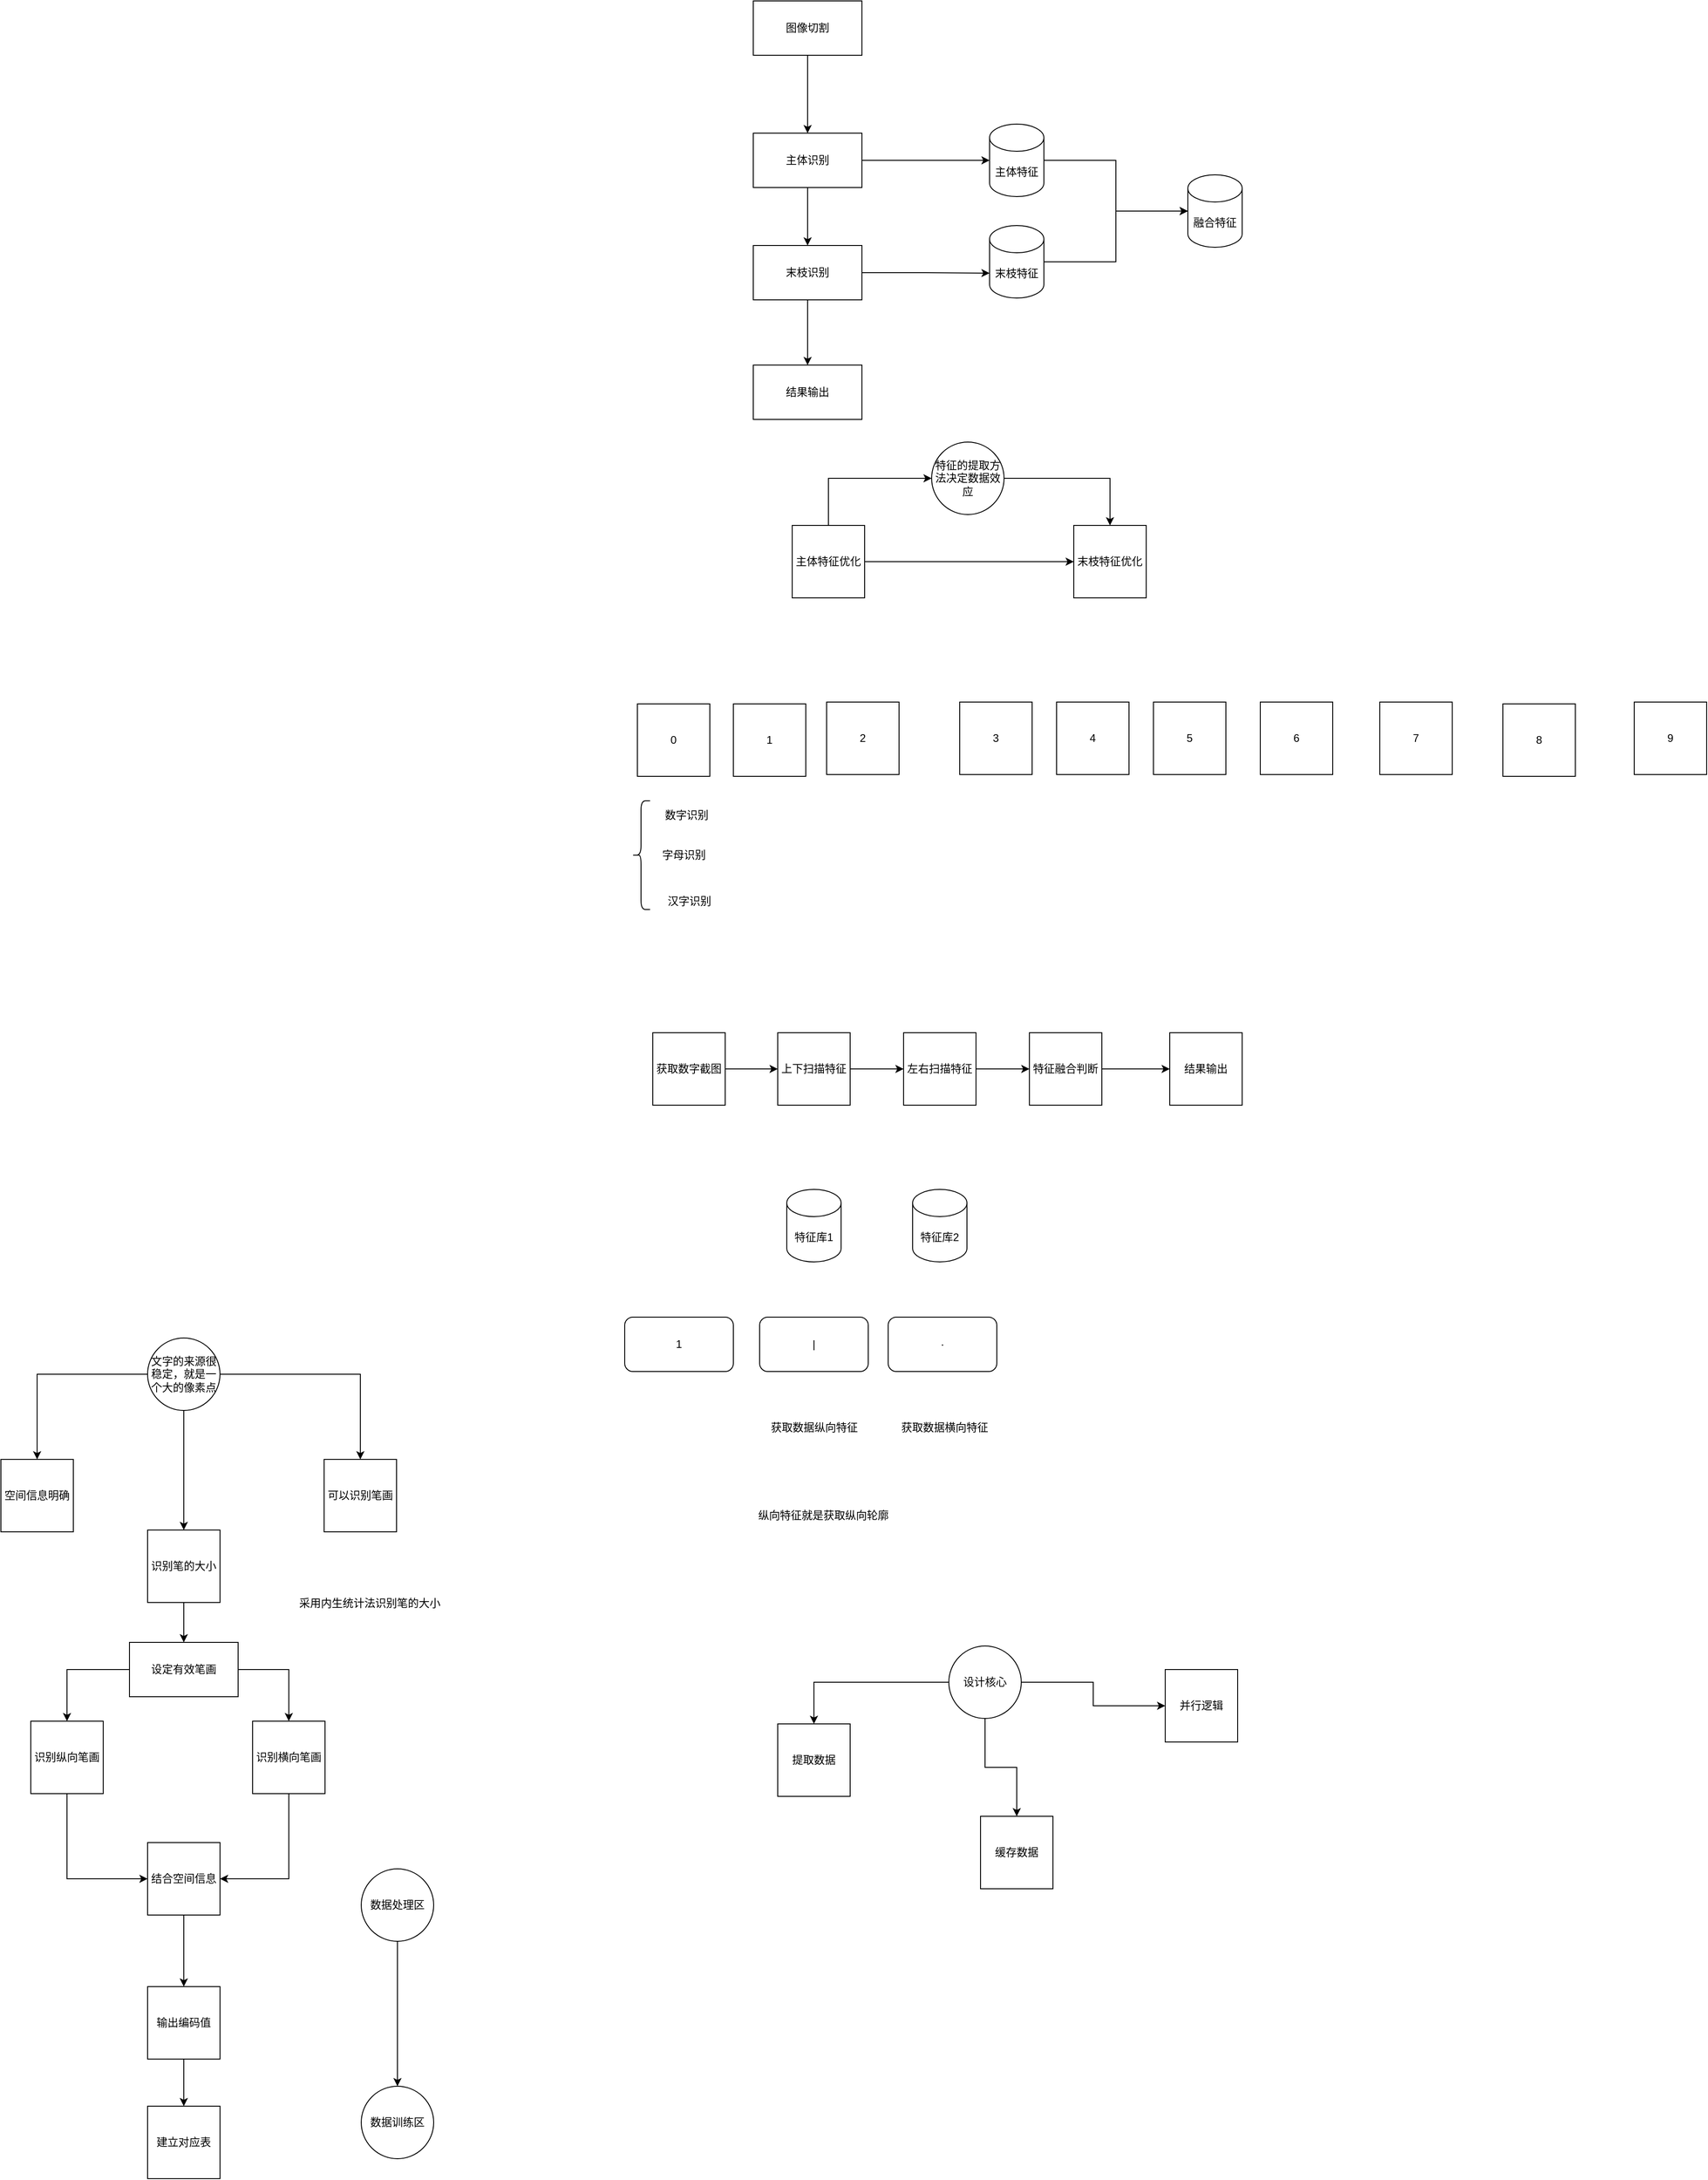 <mxfile version="18.0.6" type="device" pages="3"><diagram id="HrKo_eKujefO3dNRXb7b" name="flow1"><mxGraphModel dx="1865" dy="649" grid="0" gridSize="10" guides="1" tooltips="1" connect="1" arrows="1" fold="1" page="1" pageScale="1" pageWidth="827" pageHeight="1169" math="0" shadow="0"><root><mxCell id="0"/><mxCell id="1" parent="0"/><mxCell id="pTu0cqNVbtgHQEgLQi1e-3" style="edgeStyle=orthogonalEdgeStyle;rounded=0;orthogonalLoop=1;jettySize=auto;html=1;exitX=0.5;exitY=1;exitDx=0;exitDy=0;" parent="1" source="pTu0cqNVbtgHQEgLQi1e-1" target="pTu0cqNVbtgHQEgLQi1e-2" edge="1"><mxGeometry relative="1" as="geometry"/></mxCell><mxCell id="pTu0cqNVbtgHQEgLQi1e-1" value="图像切割" style="rounded=0;whiteSpace=wrap;html=1;" parent="1" vertex="1"><mxGeometry x="140" y="58" width="120" height="60" as="geometry"/></mxCell><mxCell id="pTu0cqNVbtgHQEgLQi1e-5" style="edgeStyle=orthogonalEdgeStyle;rounded=0;orthogonalLoop=1;jettySize=auto;html=1;exitX=0.5;exitY=1;exitDx=0;exitDy=0;" parent="1" source="pTu0cqNVbtgHQEgLQi1e-2" target="pTu0cqNVbtgHQEgLQi1e-4" edge="1"><mxGeometry relative="1" as="geometry"/></mxCell><mxCell id="pTu0cqNVbtgHQEgLQi1e-9" style="edgeStyle=orthogonalEdgeStyle;rounded=0;orthogonalLoop=1;jettySize=auto;html=1;exitX=1;exitY=0.5;exitDx=0;exitDy=0;" parent="1" source="pTu0cqNVbtgHQEgLQi1e-2" target="pTu0cqNVbtgHQEgLQi1e-8" edge="1"><mxGeometry relative="1" as="geometry"/></mxCell><mxCell id="pTu0cqNVbtgHQEgLQi1e-2" value="主体识别" style="rounded=0;whiteSpace=wrap;html=1;" parent="1" vertex="1"><mxGeometry x="140" y="204" width="120" height="60" as="geometry"/></mxCell><mxCell id="pTu0cqNVbtgHQEgLQi1e-7" style="edgeStyle=orthogonalEdgeStyle;rounded=0;orthogonalLoop=1;jettySize=auto;html=1;exitX=0.5;exitY=1;exitDx=0;exitDy=0;" parent="1" source="pTu0cqNVbtgHQEgLQi1e-4" target="pTu0cqNVbtgHQEgLQi1e-6" edge="1"><mxGeometry relative="1" as="geometry"/></mxCell><mxCell id="pTu0cqNVbtgHQEgLQi1e-11" style="edgeStyle=orthogonalEdgeStyle;rounded=0;orthogonalLoop=1;jettySize=auto;html=1;exitX=1;exitY=0.5;exitDx=0;exitDy=0;entryX=0;entryY=0;entryDx=0;entryDy=52.5;entryPerimeter=0;" parent="1" source="pTu0cqNVbtgHQEgLQi1e-4" target="pTu0cqNVbtgHQEgLQi1e-10" edge="1"><mxGeometry relative="1" as="geometry"/></mxCell><mxCell id="pTu0cqNVbtgHQEgLQi1e-4" value="末枝识别" style="rounded=0;whiteSpace=wrap;html=1;" parent="1" vertex="1"><mxGeometry x="140" y="328" width="120" height="60" as="geometry"/></mxCell><mxCell id="pTu0cqNVbtgHQEgLQi1e-6" value="结果输出" style="rounded=0;whiteSpace=wrap;html=1;" parent="1" vertex="1"><mxGeometry x="140" y="460" width="120" height="60" as="geometry"/></mxCell><mxCell id="pTu0cqNVbtgHQEgLQi1e-13" style="edgeStyle=orthogonalEdgeStyle;rounded=0;orthogonalLoop=1;jettySize=auto;html=1;exitX=1;exitY=0.5;exitDx=0;exitDy=0;exitPerimeter=0;" parent="1" source="pTu0cqNVbtgHQEgLQi1e-8" target="pTu0cqNVbtgHQEgLQi1e-12" edge="1"><mxGeometry relative="1" as="geometry"/></mxCell><mxCell id="pTu0cqNVbtgHQEgLQi1e-8" value="主体特征" style="shape=cylinder3;whiteSpace=wrap;html=1;boundedLbl=1;backgroundOutline=1;size=15;" parent="1" vertex="1"><mxGeometry x="401" y="194" width="60" height="80" as="geometry"/></mxCell><mxCell id="pTu0cqNVbtgHQEgLQi1e-14" style="edgeStyle=orthogonalEdgeStyle;rounded=0;orthogonalLoop=1;jettySize=auto;html=1;exitX=1;exitY=0.5;exitDx=0;exitDy=0;exitPerimeter=0;" parent="1" source="pTu0cqNVbtgHQEgLQi1e-10" target="pTu0cqNVbtgHQEgLQi1e-12" edge="1"><mxGeometry relative="1" as="geometry"/></mxCell><mxCell id="pTu0cqNVbtgHQEgLQi1e-10" value="末枝特征" style="shape=cylinder3;whiteSpace=wrap;html=1;boundedLbl=1;backgroundOutline=1;size=15;" parent="1" vertex="1"><mxGeometry x="401" y="306" width="60" height="80" as="geometry"/></mxCell><mxCell id="pTu0cqNVbtgHQEgLQi1e-12" value="融合特征" style="shape=cylinder3;whiteSpace=wrap;html=1;boundedLbl=1;backgroundOutline=1;size=15;" parent="1" vertex="1"><mxGeometry x="620" y="250" width="60" height="80" as="geometry"/></mxCell><mxCell id="pTu0cqNVbtgHQEgLQi1e-17" style="edgeStyle=orthogonalEdgeStyle;rounded=0;orthogonalLoop=1;jettySize=auto;html=1;exitX=1;exitY=0.5;exitDx=0;exitDy=0;" parent="1" source="pTu0cqNVbtgHQEgLQi1e-15" target="pTu0cqNVbtgHQEgLQi1e-16" edge="1"><mxGeometry relative="1" as="geometry"/></mxCell><mxCell id="pTu0cqNVbtgHQEgLQi1e-20" style="edgeStyle=orthogonalEdgeStyle;rounded=0;orthogonalLoop=1;jettySize=auto;html=1;exitX=0.5;exitY=0;exitDx=0;exitDy=0;entryX=0;entryY=0.5;entryDx=0;entryDy=0;" parent="1" source="pTu0cqNVbtgHQEgLQi1e-15" target="pTu0cqNVbtgHQEgLQi1e-18" edge="1"><mxGeometry relative="1" as="geometry"/></mxCell><mxCell id="pTu0cqNVbtgHQEgLQi1e-15" value="主体特征优化" style="whiteSpace=wrap;html=1;aspect=fixed;" parent="1" vertex="1"><mxGeometry x="183" y="637" width="80" height="80" as="geometry"/></mxCell><mxCell id="pTu0cqNVbtgHQEgLQi1e-16" value="末枝特征优化" style="whiteSpace=wrap;html=1;aspect=fixed;" parent="1" vertex="1"><mxGeometry x="494" y="637" width="80" height="80" as="geometry"/></mxCell><mxCell id="pTu0cqNVbtgHQEgLQi1e-21" style="edgeStyle=orthogonalEdgeStyle;rounded=0;orthogonalLoop=1;jettySize=auto;html=1;exitX=1;exitY=0.5;exitDx=0;exitDy=0;entryX=0.5;entryY=0;entryDx=0;entryDy=0;" parent="1" source="pTu0cqNVbtgHQEgLQi1e-18" target="pTu0cqNVbtgHQEgLQi1e-16" edge="1"><mxGeometry relative="1" as="geometry"/></mxCell><mxCell id="pTu0cqNVbtgHQEgLQi1e-18" value="特征的提取方法决定数据效应" style="ellipse;whiteSpace=wrap;html=1;aspect=fixed;" parent="1" vertex="1"><mxGeometry x="337" y="545" width="80" height="80" as="geometry"/></mxCell><mxCell id="pTu0cqNVbtgHQEgLQi1e-22" value="1" style="whiteSpace=wrap;html=1;aspect=fixed;" parent="1" vertex="1"><mxGeometry x="118" y="834" width="80" height="80" as="geometry"/></mxCell><mxCell id="pTu0cqNVbtgHQEgLQi1e-23" value="2" style="whiteSpace=wrap;html=1;aspect=fixed;" parent="1" vertex="1"><mxGeometry x="221" y="832" width="80" height="80" as="geometry"/></mxCell><mxCell id="pTu0cqNVbtgHQEgLQi1e-24" value="3" style="whiteSpace=wrap;html=1;aspect=fixed;" parent="1" vertex="1"><mxGeometry x="368" y="832" width="80" height="80" as="geometry"/></mxCell><mxCell id="pTu0cqNVbtgHQEgLQi1e-25" value="4" style="whiteSpace=wrap;html=1;aspect=fixed;" parent="1" vertex="1"><mxGeometry x="475" y="832" width="80" height="80" as="geometry"/></mxCell><mxCell id="pTu0cqNVbtgHQEgLQi1e-26" value="5" style="whiteSpace=wrap;html=1;aspect=fixed;" parent="1" vertex="1"><mxGeometry x="582" y="832" width="80" height="80" as="geometry"/></mxCell><mxCell id="pTu0cqNVbtgHQEgLQi1e-27" value="6" style="whiteSpace=wrap;html=1;aspect=fixed;" parent="1" vertex="1"><mxGeometry x="700" y="832" width="80" height="80" as="geometry"/></mxCell><mxCell id="pTu0cqNVbtgHQEgLQi1e-28" value="0" style="whiteSpace=wrap;html=1;aspect=fixed;" parent="1" vertex="1"><mxGeometry x="12" y="834" width="80" height="80" as="geometry"/></mxCell><mxCell id="pTu0cqNVbtgHQEgLQi1e-29" value="7" style="whiteSpace=wrap;html=1;aspect=fixed;" parent="1" vertex="1"><mxGeometry x="832" y="832" width="80" height="80" as="geometry"/></mxCell><mxCell id="pTu0cqNVbtgHQEgLQi1e-30" value="8" style="whiteSpace=wrap;html=1;aspect=fixed;" parent="1" vertex="1"><mxGeometry x="968" y="834" width="80" height="80" as="geometry"/></mxCell><mxCell id="pTu0cqNVbtgHQEgLQi1e-31" value="9" style="whiteSpace=wrap;html=1;aspect=fixed;" parent="1" vertex="1"><mxGeometry x="1113" y="832" width="80" height="80" as="geometry"/></mxCell><mxCell id="pTu0cqNVbtgHQEgLQi1e-32" value="" style="shape=curlyBracket;whiteSpace=wrap;html=1;rounded=1;" parent="1" vertex="1"><mxGeometry x="6" y="941" width="20" height="120" as="geometry"/></mxCell><mxCell id="pTu0cqNVbtgHQEgLQi1e-33" value="数字识别" style="text;html=1;align=center;verticalAlign=middle;resizable=0;points=[];autosize=1;strokeColor=none;fillColor=none;" parent="1" vertex="1"><mxGeometry x="37" y="948" width="58" height="18" as="geometry"/></mxCell><mxCell id="pTu0cqNVbtgHQEgLQi1e-34" value="字母识别" style="text;html=1;align=center;verticalAlign=middle;resizable=0;points=[];autosize=1;strokeColor=none;fillColor=none;" parent="1" vertex="1"><mxGeometry x="34" y="992" width="58" height="18" as="geometry"/></mxCell><mxCell id="pTu0cqNVbtgHQEgLQi1e-36" value="汉字识别" style="text;html=1;align=center;verticalAlign=middle;resizable=0;points=[];autosize=1;strokeColor=none;fillColor=none;" parent="1" vertex="1"><mxGeometry x="40" y="1043" width="58" height="18" as="geometry"/></mxCell><mxCell id="bWKh04MIni2WKhFBISRg-6" style="edgeStyle=orthogonalEdgeStyle;rounded=0;orthogonalLoop=1;jettySize=auto;html=1;exitX=1;exitY=0.5;exitDx=0;exitDy=0;" parent="1" source="bWKh04MIni2WKhFBISRg-1" target="bWKh04MIni2WKhFBISRg-2" edge="1"><mxGeometry relative="1" as="geometry"/></mxCell><mxCell id="bWKh04MIni2WKhFBISRg-1" value="获取数字截图" style="whiteSpace=wrap;html=1;aspect=fixed;" parent="1" vertex="1"><mxGeometry x="29" y="1197" width="80" height="80" as="geometry"/></mxCell><mxCell id="bWKh04MIni2WKhFBISRg-7" style="edgeStyle=orthogonalEdgeStyle;rounded=0;orthogonalLoop=1;jettySize=auto;html=1;exitX=1;exitY=0.5;exitDx=0;exitDy=0;" parent="1" source="bWKh04MIni2WKhFBISRg-2" target="bWKh04MIni2WKhFBISRg-3" edge="1"><mxGeometry relative="1" as="geometry"/></mxCell><mxCell id="bWKh04MIni2WKhFBISRg-2" value="上下扫描特征" style="whiteSpace=wrap;html=1;aspect=fixed;" parent="1" vertex="1"><mxGeometry x="167" y="1197" width="80" height="80" as="geometry"/></mxCell><mxCell id="bWKh04MIni2WKhFBISRg-8" style="edgeStyle=orthogonalEdgeStyle;rounded=0;orthogonalLoop=1;jettySize=auto;html=1;exitX=1;exitY=0.5;exitDx=0;exitDy=0;" parent="1" source="bWKh04MIni2WKhFBISRg-3" target="bWKh04MIni2WKhFBISRg-4" edge="1"><mxGeometry relative="1" as="geometry"/></mxCell><mxCell id="bWKh04MIni2WKhFBISRg-3" value="左右扫描特征" style="whiteSpace=wrap;html=1;aspect=fixed;" parent="1" vertex="1"><mxGeometry x="306" y="1197" width="80" height="80" as="geometry"/></mxCell><mxCell id="bWKh04MIni2WKhFBISRg-9" style="edgeStyle=orthogonalEdgeStyle;rounded=0;orthogonalLoop=1;jettySize=auto;html=1;exitX=1;exitY=0.5;exitDx=0;exitDy=0;" parent="1" source="bWKh04MIni2WKhFBISRg-4" target="bWKh04MIni2WKhFBISRg-5" edge="1"><mxGeometry relative="1" as="geometry"/></mxCell><mxCell id="bWKh04MIni2WKhFBISRg-4" value="特征融合判断" style="whiteSpace=wrap;html=1;aspect=fixed;" parent="1" vertex="1"><mxGeometry x="445" y="1197" width="80" height="80" as="geometry"/></mxCell><mxCell id="bWKh04MIni2WKhFBISRg-5" value="结果输出" style="whiteSpace=wrap;html=1;aspect=fixed;" parent="1" vertex="1"><mxGeometry x="600" y="1197" width="80" height="80" as="geometry"/></mxCell><mxCell id="bWKh04MIni2WKhFBISRg-10" value="特征库1" style="shape=cylinder3;whiteSpace=wrap;html=1;boundedLbl=1;backgroundOutline=1;size=15;" parent="1" vertex="1"><mxGeometry x="177" y="1370" width="60" height="80" as="geometry"/></mxCell><mxCell id="bWKh04MIni2WKhFBISRg-11" value="特征库2" style="shape=cylinder3;whiteSpace=wrap;html=1;boundedLbl=1;backgroundOutline=1;size=15;" parent="1" vertex="1"><mxGeometry x="316" y="1370" width="60" height="80" as="geometry"/></mxCell><mxCell id="bWKh04MIni2WKhFBISRg-12" value="1" style="rounded=1;whiteSpace=wrap;html=1;" parent="1" vertex="1"><mxGeometry x="-2" y="1511" width="120" height="60" as="geometry"/></mxCell><mxCell id="bWKh04MIni2WKhFBISRg-13" value="|" style="rounded=1;whiteSpace=wrap;html=1;" parent="1" vertex="1"><mxGeometry x="147" y="1511" width="120" height="60" as="geometry"/></mxCell><mxCell id="bWKh04MIni2WKhFBISRg-14" value="·" style="rounded=1;whiteSpace=wrap;html=1;" parent="1" vertex="1"><mxGeometry x="289" y="1511" width="120" height="60" as="geometry"/></mxCell><mxCell id="bWKh04MIni2WKhFBISRg-15" value="获取数据纵向特征" style="text;html=1;align=center;verticalAlign=middle;resizable=0;points=[];autosize=1;strokeColor=none;fillColor=none;" parent="1" vertex="1"><mxGeometry x="154" y="1624" width="106" height="18" as="geometry"/></mxCell><mxCell id="bWKh04MIni2WKhFBISRg-16" value="获取数据横向特征" style="text;html=1;align=center;verticalAlign=middle;resizable=0;points=[];autosize=1;strokeColor=none;fillColor=none;" parent="1" vertex="1"><mxGeometry x="298" y="1624" width="106" height="18" as="geometry"/></mxCell><mxCell id="bWKh04MIni2WKhFBISRg-18" value="纵向特征就是获取纵向轮廓" style="text;html=1;align=center;verticalAlign=middle;resizable=0;points=[];autosize=1;strokeColor=none;fillColor=none;" parent="1" vertex="1"><mxGeometry x="140" y="1721" width="154" height="18" as="geometry"/></mxCell><mxCell id="bWKh04MIni2WKhFBISRg-23" style="edgeStyle=orthogonalEdgeStyle;rounded=0;orthogonalLoop=1;jettySize=auto;html=1;exitX=0;exitY=0.5;exitDx=0;exitDy=0;" parent="1" source="bWKh04MIni2WKhFBISRg-19" target="bWKh04MIni2WKhFBISRg-20" edge="1"><mxGeometry relative="1" as="geometry"/></mxCell><mxCell id="bWKh04MIni2WKhFBISRg-24" style="edgeStyle=orthogonalEdgeStyle;rounded=0;orthogonalLoop=1;jettySize=auto;html=1;exitX=0.5;exitY=1;exitDx=0;exitDy=0;" parent="1" source="bWKh04MIni2WKhFBISRg-19" target="bWKh04MIni2WKhFBISRg-21" edge="1"><mxGeometry relative="1" as="geometry"/></mxCell><mxCell id="bWKh04MIni2WKhFBISRg-25" style="edgeStyle=orthogonalEdgeStyle;rounded=0;orthogonalLoop=1;jettySize=auto;html=1;exitX=1;exitY=0.5;exitDx=0;exitDy=0;" parent="1" source="bWKh04MIni2WKhFBISRg-19" target="bWKh04MIni2WKhFBISRg-22" edge="1"><mxGeometry relative="1" as="geometry"/></mxCell><mxCell id="bWKh04MIni2WKhFBISRg-19" value="设计核心" style="ellipse;whiteSpace=wrap;html=1;aspect=fixed;" parent="1" vertex="1"><mxGeometry x="356" y="1874" width="80" height="80" as="geometry"/></mxCell><mxCell id="bWKh04MIni2WKhFBISRg-20" value="提取数据" style="whiteSpace=wrap;html=1;aspect=fixed;" parent="1" vertex="1"><mxGeometry x="167" y="1960" width="80" height="80" as="geometry"/></mxCell><mxCell id="bWKh04MIni2WKhFBISRg-21" value="缓存数据" style="whiteSpace=wrap;html=1;aspect=fixed;" parent="1" vertex="1"><mxGeometry x="391" y="2062" width="80" height="80" as="geometry"/></mxCell><mxCell id="bWKh04MIni2WKhFBISRg-22" value="并行逻辑" style="whiteSpace=wrap;html=1;aspect=fixed;" parent="1" vertex="1"><mxGeometry x="595" y="1900" width="80" height="80" as="geometry"/></mxCell><mxCell id="iggQxtXUqD67wmLFIRMT-4" style="edgeStyle=orthogonalEdgeStyle;rounded=0;orthogonalLoop=1;jettySize=auto;html=1;exitX=0;exitY=0.5;exitDx=0;exitDy=0;" edge="1" parent="1" source="iggQxtXUqD67wmLFIRMT-1" target="iggQxtXUqD67wmLFIRMT-3"><mxGeometry relative="1" as="geometry"/></mxCell><mxCell id="iggQxtXUqD67wmLFIRMT-5" style="edgeStyle=orthogonalEdgeStyle;rounded=0;orthogonalLoop=1;jettySize=auto;html=1;exitX=1;exitY=0.5;exitDx=0;exitDy=0;entryX=0.5;entryY=0;entryDx=0;entryDy=0;" edge="1" parent="1" source="iggQxtXUqD67wmLFIRMT-1" target="iggQxtXUqD67wmLFIRMT-2"><mxGeometry relative="1" as="geometry"/></mxCell><mxCell id="iggQxtXUqD67wmLFIRMT-9" style="edgeStyle=orthogonalEdgeStyle;rounded=0;orthogonalLoop=1;jettySize=auto;html=1;exitX=0.5;exitY=1;exitDx=0;exitDy=0;" edge="1" parent="1" source="iggQxtXUqD67wmLFIRMT-1" target="iggQxtXUqD67wmLFIRMT-8"><mxGeometry relative="1" as="geometry"/></mxCell><mxCell id="iggQxtXUqD67wmLFIRMT-1" value="文字的来源很稳定，就是一个大的像素点" style="ellipse;whiteSpace=wrap;html=1;aspect=fixed;" vertex="1" parent="1"><mxGeometry x="-529" y="1534" width="80" height="80" as="geometry"/></mxCell><mxCell id="iggQxtXUqD67wmLFIRMT-2" value="可以识别笔画" style="whiteSpace=wrap;html=1;aspect=fixed;" vertex="1" parent="1"><mxGeometry x="-334" y="1668" width="80" height="80" as="geometry"/></mxCell><mxCell id="iggQxtXUqD67wmLFIRMT-3" value="空间信息明确" style="whiteSpace=wrap;html=1;aspect=fixed;" vertex="1" parent="1"><mxGeometry x="-691" y="1668" width="80" height="80" as="geometry"/></mxCell><mxCell id="iggQxtXUqD67wmLFIRMT-15" style="edgeStyle=orthogonalEdgeStyle;rounded=0;orthogonalLoop=1;jettySize=auto;html=1;exitX=0.5;exitY=1;exitDx=0;exitDy=0;entryX=0;entryY=0.5;entryDx=0;entryDy=0;" edge="1" parent="1" source="iggQxtXUqD67wmLFIRMT-6" target="iggQxtXUqD67wmLFIRMT-14"><mxGeometry relative="1" as="geometry"/></mxCell><mxCell id="iggQxtXUqD67wmLFIRMT-6" value="识别纵向笔画" style="whiteSpace=wrap;html=1;aspect=fixed;" vertex="1" parent="1"><mxGeometry x="-658" y="1957" width="80" height="80" as="geometry"/></mxCell><mxCell id="iggQxtXUqD67wmLFIRMT-16" style="edgeStyle=orthogonalEdgeStyle;rounded=0;orthogonalLoop=1;jettySize=auto;html=1;exitX=0.5;exitY=1;exitDx=0;exitDy=0;entryX=1;entryY=0.5;entryDx=0;entryDy=0;" edge="1" parent="1" source="iggQxtXUqD67wmLFIRMT-7" target="iggQxtXUqD67wmLFIRMT-14"><mxGeometry relative="1" as="geometry"/></mxCell><mxCell id="iggQxtXUqD67wmLFIRMT-7" value="识别横向笔画" style="whiteSpace=wrap;html=1;aspect=fixed;" vertex="1" parent="1"><mxGeometry x="-413" y="1957" width="80" height="80" as="geometry"/></mxCell><mxCell id="iggQxtXUqD67wmLFIRMT-11" style="edgeStyle=orthogonalEdgeStyle;rounded=0;orthogonalLoop=1;jettySize=auto;html=1;exitX=0.5;exitY=1;exitDx=0;exitDy=0;" edge="1" parent="1" source="iggQxtXUqD67wmLFIRMT-8" target="iggQxtXUqD67wmLFIRMT-10"><mxGeometry relative="1" as="geometry"/></mxCell><mxCell id="iggQxtXUqD67wmLFIRMT-8" value="识别笔的大小" style="whiteSpace=wrap;html=1;aspect=fixed;" vertex="1" parent="1"><mxGeometry x="-529" y="1746" width="80" height="80" as="geometry"/></mxCell><mxCell id="iggQxtXUqD67wmLFIRMT-12" style="edgeStyle=orthogonalEdgeStyle;rounded=0;orthogonalLoop=1;jettySize=auto;html=1;exitX=0;exitY=0.5;exitDx=0;exitDy=0;" edge="1" parent="1" source="iggQxtXUqD67wmLFIRMT-10" target="iggQxtXUqD67wmLFIRMT-6"><mxGeometry relative="1" as="geometry"/></mxCell><mxCell id="iggQxtXUqD67wmLFIRMT-13" style="edgeStyle=orthogonalEdgeStyle;rounded=0;orthogonalLoop=1;jettySize=auto;html=1;exitX=1;exitY=0.5;exitDx=0;exitDy=0;" edge="1" parent="1" source="iggQxtXUqD67wmLFIRMT-10" target="iggQxtXUqD67wmLFIRMT-7"><mxGeometry relative="1" as="geometry"/></mxCell><mxCell id="iggQxtXUqD67wmLFIRMT-10" value="设定有效笔画" style="rounded=0;whiteSpace=wrap;html=1;" vertex="1" parent="1"><mxGeometry x="-549" y="1870" width="120" height="60" as="geometry"/></mxCell><mxCell id="iggQxtXUqD67wmLFIRMT-19" style="edgeStyle=orthogonalEdgeStyle;rounded=0;orthogonalLoop=1;jettySize=auto;html=1;exitX=0.5;exitY=1;exitDx=0;exitDy=0;" edge="1" parent="1" source="iggQxtXUqD67wmLFIRMT-14" target="iggQxtXUqD67wmLFIRMT-17"><mxGeometry relative="1" as="geometry"/></mxCell><mxCell id="iggQxtXUqD67wmLFIRMT-14" value="结合空间信息" style="whiteSpace=wrap;html=1;aspect=fixed;" vertex="1" parent="1"><mxGeometry x="-529" y="2091" width="80" height="80" as="geometry"/></mxCell><mxCell id="iggQxtXUqD67wmLFIRMT-21" style="edgeStyle=orthogonalEdgeStyle;rounded=0;orthogonalLoop=1;jettySize=auto;html=1;exitX=0.5;exitY=1;exitDx=0;exitDy=0;entryX=0.5;entryY=0;entryDx=0;entryDy=0;" edge="1" parent="1" source="iggQxtXUqD67wmLFIRMT-17" target="iggQxtXUqD67wmLFIRMT-20"><mxGeometry relative="1" as="geometry"/></mxCell><mxCell id="iggQxtXUqD67wmLFIRMT-17" value="输出编码值" style="whiteSpace=wrap;html=1;aspect=fixed;" vertex="1" parent="1"><mxGeometry x="-529" y="2250" width="80" height="80" as="geometry"/></mxCell><mxCell id="iggQxtXUqD67wmLFIRMT-20" value="建立对应表" style="whiteSpace=wrap;html=1;aspect=fixed;" vertex="1" parent="1"><mxGeometry x="-529" y="2382" width="80" height="80" as="geometry"/></mxCell><mxCell id="iggQxtXUqD67wmLFIRMT-22" value="数据训练区" style="ellipse;whiteSpace=wrap;html=1;aspect=fixed;" vertex="1" parent="1"><mxGeometry x="-293" y="2360" width="80" height="80" as="geometry"/></mxCell><mxCell id="iggQxtXUqD67wmLFIRMT-24" style="edgeStyle=orthogonalEdgeStyle;rounded=0;orthogonalLoop=1;jettySize=auto;html=1;exitX=0.5;exitY=1;exitDx=0;exitDy=0;" edge="1" parent="1" source="iggQxtXUqD67wmLFIRMT-23" target="iggQxtXUqD67wmLFIRMT-22"><mxGeometry relative="1" as="geometry"/></mxCell><mxCell id="iggQxtXUqD67wmLFIRMT-23" value="数据处理区" style="ellipse;whiteSpace=wrap;html=1;aspect=fixed;" vertex="1" parent="1"><mxGeometry x="-293" y="2120" width="80" height="80" as="geometry"/></mxCell><mxCell id="iggQxtXUqD67wmLFIRMT-25" value="采用内生统计法识别笔的大小" style="text;html=1;align=center;verticalAlign=middle;resizable=0;points=[];autosize=1;strokeColor=none;fillColor=none;" vertex="1" parent="1"><mxGeometry x="-367" y="1818" width="166" height="18" as="geometry"/></mxCell></root></mxGraphModel></diagram><diagram id="DahIj4vTz0O3RCcRvH5f" name="flow2"><mxGraphModel dx="1038" dy="649" grid="0" gridSize="10" guides="1" tooltips="1" connect="1" arrows="1" fold="1" page="1" pageScale="1" pageWidth="827" pageHeight="1169" math="0" shadow="0"><root><mxCell id="6HHR4eenq_n9dRcyGoPN-0"/><mxCell id="6HHR4eenq_n9dRcyGoPN-1" parent="6HHR4eenq_n9dRcyGoPN-0"/></root></mxGraphModel></diagram><diagram id="D2pTne0WAuukNKCGSS-6" name="flow3"><mxGraphModel dx="1038" dy="649" grid="0" gridSize="10" guides="1" tooltips="1" connect="1" arrows="1" fold="1" page="1" pageScale="1" pageWidth="827" pageHeight="1169" math="0" shadow="0"><root><mxCell id="4XH6g8VKBG6QkmrWaO0O-0"/><mxCell id="4XH6g8VKBG6QkmrWaO0O-1" parent="4XH6g8VKBG6QkmrWaO0O-0"/></root></mxGraphModel></diagram></mxfile>